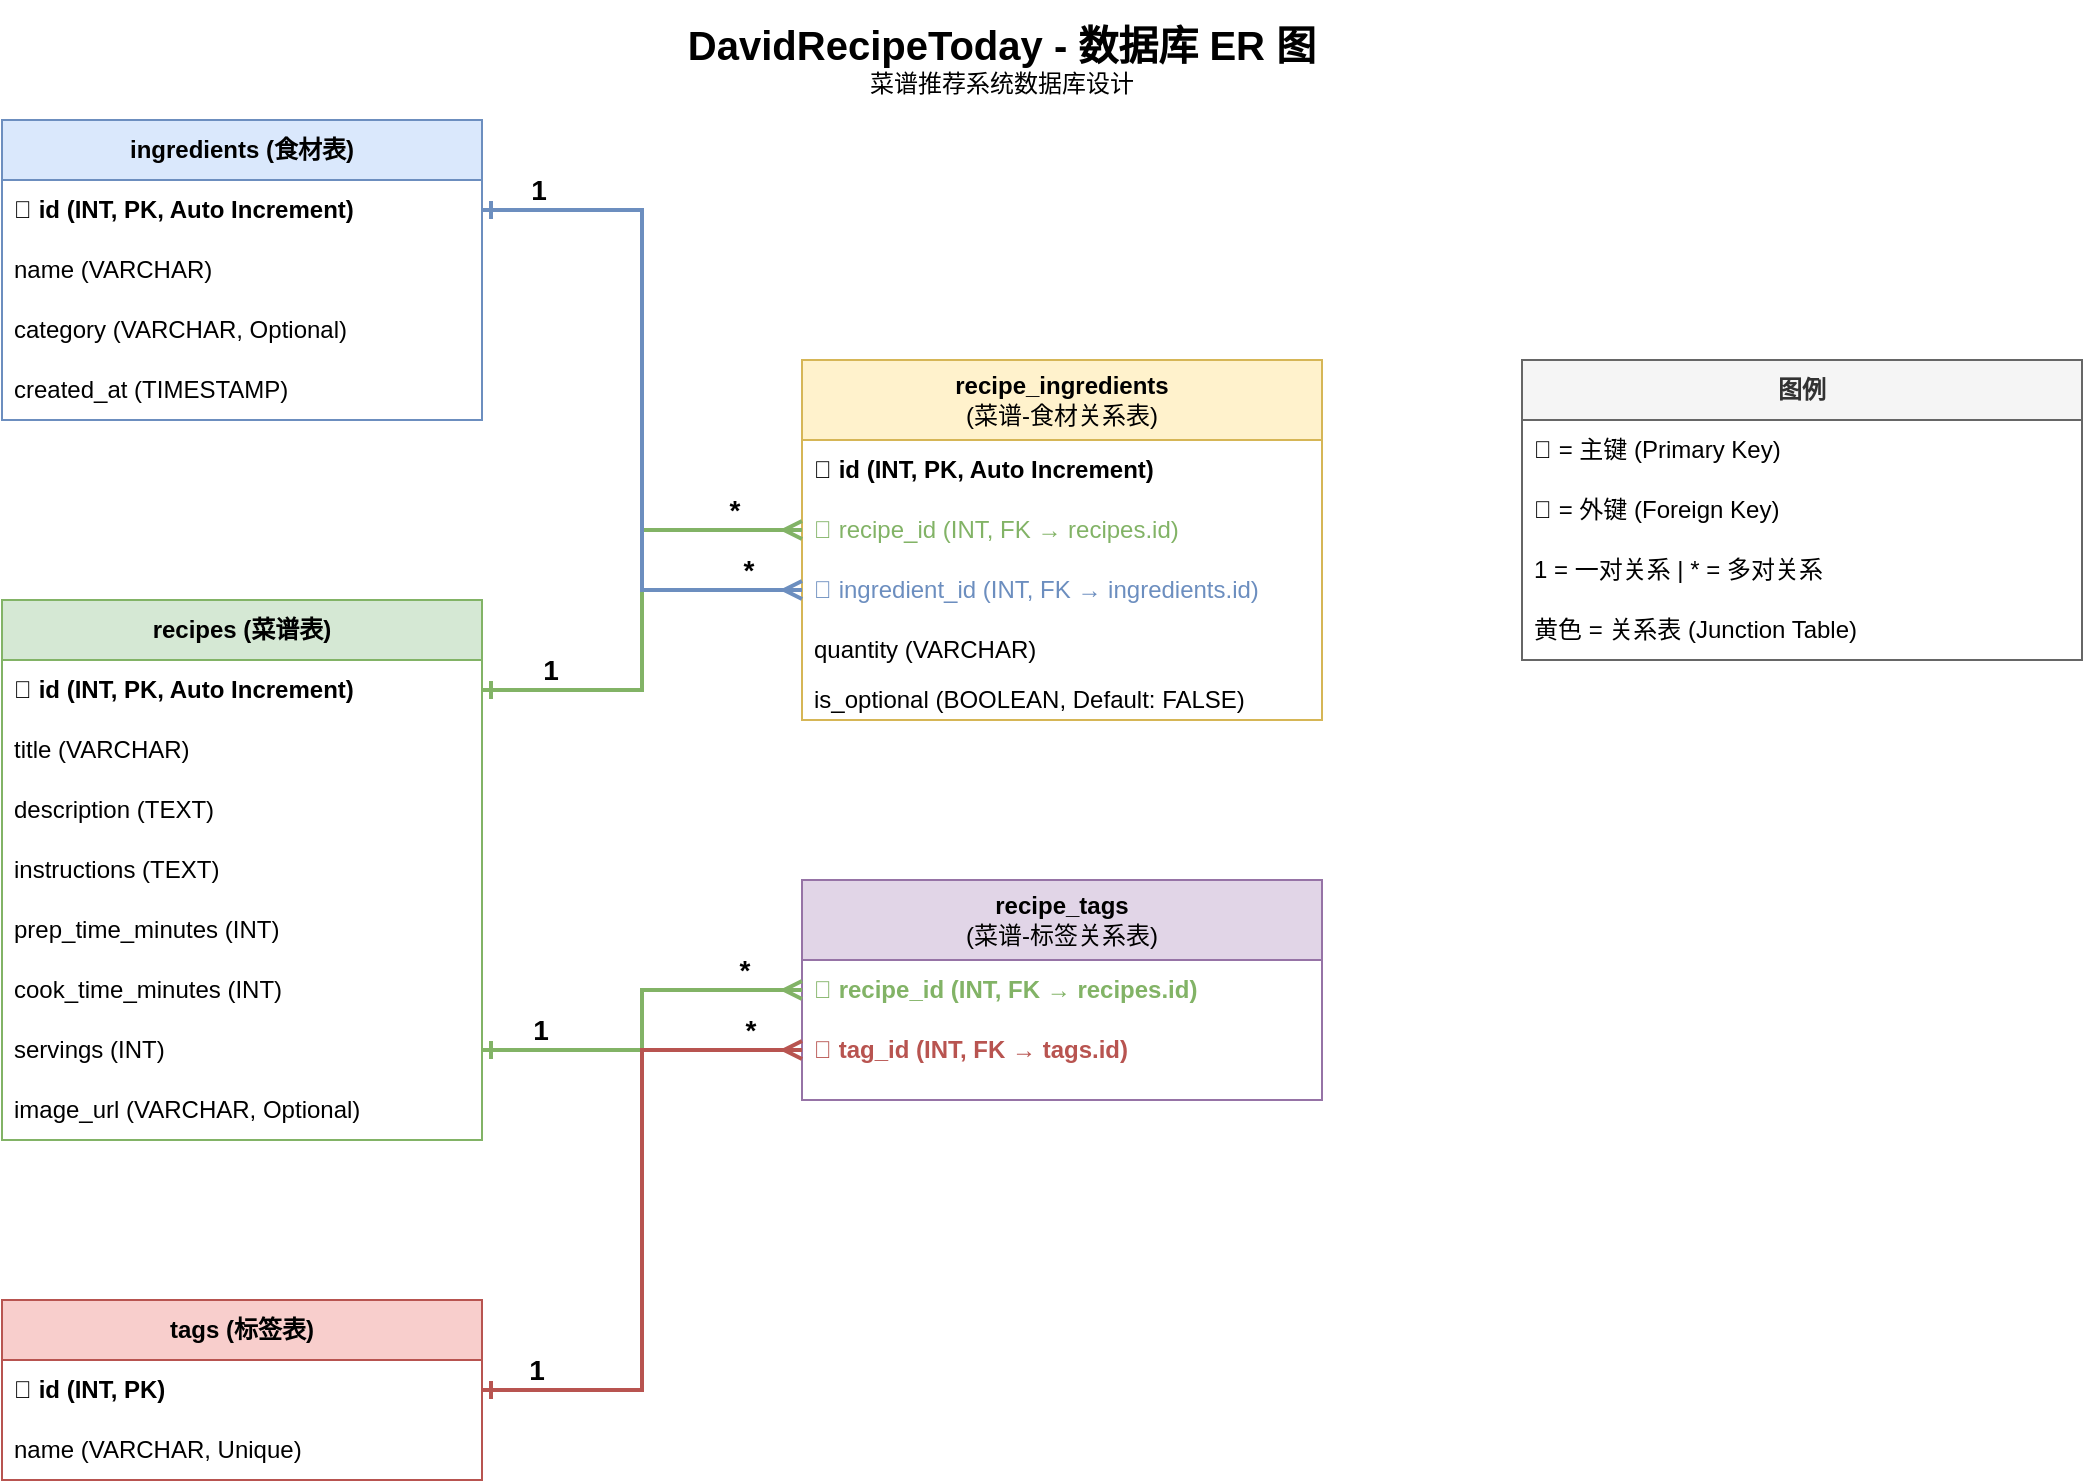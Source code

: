 <mxfile version="28.2.5">
  <diagram name="Database ER Diagram" id="recipe-database-erd">
    <mxGraphModel dx="1301" dy="896" grid="1" gridSize="10" guides="1" tooltips="1" connect="1" arrows="1" fold="1" page="1" pageScale="1" pageWidth="1169" pageHeight="827" math="0" shadow="0">
      <root>
        <mxCell id="0" />
        <mxCell id="1" parent="0" />
        <mxCell id="ingredients" value="&lt;b&gt;ingredients (食材表)&lt;/b&gt;" style="swimlane;fontStyle=0;childLayout=stackLayout;horizontal=1;startSize=30;horizontalStack=0;resizeParent=1;resizeParentMax=0;resizeLast=0;collapsible=1;marginBottom=0;whiteSpace=wrap;html=1;fillColor=#dae8fc;strokeColor=#6c8ebf;" parent="1" vertex="1">
          <mxGeometry x="80" y="80" width="240" height="150" as="geometry">
            <mxRectangle x="80" y="80" width="150" height="30" as="alternateBounds" />
          </mxGeometry>
        </mxCell>
        <mxCell id="ingredients-1" value="🔑 id (INT, PK, Auto Increment)" style="text;strokeColor=none;fillColor=none;align=left;verticalAlign=middle;spacingLeft=4;spacingRight=4;overflow=hidden;points=[[0,0.5],[1,0.5]];portConstraint=eastwest;rotatable=0;whiteSpace=wrap;html=1;fontStyle=1" parent="ingredients" vertex="1">
          <mxGeometry y="30" width="240" height="30" as="geometry" />
        </mxCell>
        <mxCell id="ingredients-2" value="name (VARCHAR)" style="text;strokeColor=none;fillColor=none;align=left;verticalAlign=middle;spacingLeft=4;spacingRight=4;overflow=hidden;points=[[0,0.5],[1,0.5]];portConstraint=eastwest;rotatable=0;whiteSpace=wrap;html=1;" parent="ingredients" vertex="1">
          <mxGeometry y="60" width="240" height="30" as="geometry" />
        </mxCell>
        <mxCell id="ingredients-3" value="category (VARCHAR, Optional)" style="text;strokeColor=none;fillColor=none;align=left;verticalAlign=middle;spacingLeft=4;spacingRight=4;overflow=hidden;points=[[0,0.5],[1,0.5]];portConstraint=eastwest;rotatable=0;whiteSpace=wrap;html=1;" parent="ingredients" vertex="1">
          <mxGeometry y="90" width="240" height="30" as="geometry" />
        </mxCell>
        <mxCell id="ingredients-4" value="created_at (TIMESTAMP)" style="text;strokeColor=none;fillColor=none;align=left;verticalAlign=middle;spacingLeft=4;spacingRight=4;overflow=hidden;points=[[0,0.5],[1,0.5]];portConstraint=eastwest;rotatable=0;whiteSpace=wrap;html=1;" parent="ingredients" vertex="1">
          <mxGeometry y="120" width="240" height="30" as="geometry" />
        </mxCell>
        <mxCell id="recipes" value="&lt;b&gt;recipes (菜谱表)&lt;/b&gt;" style="swimlane;fontStyle=0;childLayout=stackLayout;horizontal=1;startSize=30;horizontalStack=0;resizeParent=1;resizeParentMax=0;resizeLast=0;collapsible=1;marginBottom=0;whiteSpace=wrap;html=1;fillColor=#d5e8d4;strokeColor=#82b366;" parent="1" vertex="1">
          <mxGeometry x="80" y="320" width="240" height="270" as="geometry" />
        </mxCell>
        <mxCell id="recipes-1" value="🔑 id (INT, PK, Auto Increment)" style="text;strokeColor=none;fillColor=none;align=left;verticalAlign=middle;spacingLeft=4;spacingRight=4;overflow=hidden;points=[[0,0.5],[1,0.5]];portConstraint=eastwest;rotatable=0;whiteSpace=wrap;html=1;fontStyle=1" parent="recipes" vertex="1">
          <mxGeometry y="30" width="240" height="30" as="geometry" />
        </mxCell>
        <mxCell id="recipes-2" value="title (VARCHAR)" style="text;strokeColor=none;fillColor=none;align=left;verticalAlign=middle;spacingLeft=4;spacingRight=4;overflow=hidden;points=[[0,0.5],[1,0.5]];portConstraint=eastwest;rotatable=0;whiteSpace=wrap;html=1;" parent="recipes" vertex="1">
          <mxGeometry y="60" width="240" height="30" as="geometry" />
        </mxCell>
        <mxCell id="recipes-3" value="description (TEXT)" style="text;strokeColor=none;fillColor=none;align=left;verticalAlign=middle;spacingLeft=4;spacingRight=4;overflow=hidden;points=[[0,0.5],[1,0.5]];portConstraint=eastwest;rotatable=0;whiteSpace=wrap;html=1;" parent="recipes" vertex="1">
          <mxGeometry y="90" width="240" height="30" as="geometry" />
        </mxCell>
        <mxCell id="recipes-4" value="instructions (TEXT)" style="text;strokeColor=none;fillColor=none;align=left;verticalAlign=middle;spacingLeft=4;spacingRight=4;overflow=hidden;points=[[0,0.5],[1,0.5]];portConstraint=eastwest;rotatable=0;whiteSpace=wrap;html=1;" parent="recipes" vertex="1">
          <mxGeometry y="120" width="240" height="30" as="geometry" />
        </mxCell>
        <mxCell id="recipes-5" value="prep_time_minutes (INT)" style="text;strokeColor=none;fillColor=none;align=left;verticalAlign=middle;spacingLeft=4;spacingRight=4;overflow=hidden;points=[[0,0.5],[1,0.5]];portConstraint=eastwest;rotatable=0;whiteSpace=wrap;html=1;" parent="recipes" vertex="1">
          <mxGeometry y="150" width="240" height="30" as="geometry" />
        </mxCell>
        <mxCell id="recipes-6" value="cook_time_minutes (INT)" style="text;strokeColor=none;fillColor=none;align=left;verticalAlign=middle;spacingLeft=4;spacingRight=4;overflow=hidden;points=[[0,0.5],[1,0.5]];portConstraint=eastwest;rotatable=0;whiteSpace=wrap;html=1;" parent="recipes" vertex="1">
          <mxGeometry y="180" width="240" height="30" as="geometry" />
        </mxCell>
        <mxCell id="recipes-7" value="servings (INT)" style="text;strokeColor=none;fillColor=none;align=left;verticalAlign=middle;spacingLeft=4;spacingRight=4;overflow=hidden;points=[[0,0.5],[1,0.5]];portConstraint=eastwest;rotatable=0;whiteSpace=wrap;html=1;" parent="recipes" vertex="1">
          <mxGeometry y="210" width="240" height="30" as="geometry" />
        </mxCell>
        <mxCell id="recipes-8" value="image_url (VARCHAR, Optional)" style="text;strokeColor=none;fillColor=none;align=left;verticalAlign=middle;spacingLeft=4;spacingRight=4;overflow=hidden;points=[[0,0.5],[1,0.5]];portConstraint=eastwest;rotatable=0;whiteSpace=wrap;html=1;" parent="recipes" vertex="1">
          <mxGeometry y="240" width="240" height="30" as="geometry" />
        </mxCell>
        <mxCell id="recipe_ingredients" value="&lt;b&gt;recipe_ingredients&lt;/b&gt;&lt;br&gt;(菜谱-食材关系表)" style="swimlane;fontStyle=0;childLayout=stackLayout;horizontal=1;startSize=40;horizontalStack=0;resizeParent=1;resizeParentMax=0;resizeLast=0;collapsible=1;marginBottom=0;whiteSpace=wrap;html=1;fillColor=#fff2cc;strokeColor=#d6b656;" parent="1" vertex="1">
          <mxGeometry x="480" y="200" width="260" height="180" as="geometry" />
        </mxCell>
        <mxCell id="recipe_ingredients-1" value="🔑 id (INT, PK, Auto Increment)" style="text;strokeColor=none;fillColor=none;align=left;verticalAlign=middle;spacingLeft=4;spacingRight=4;overflow=hidden;points=[[0,0.5],[1,0.5]];portConstraint=eastwest;rotatable=0;whiteSpace=wrap;html=1;fontStyle=1" parent="recipe_ingredients" vertex="1">
          <mxGeometry y="40" width="260" height="30" as="geometry" />
        </mxCell>
        <mxCell id="recipe_ingredients-2" value="🔗 recipe_id (INT, FK → recipes.id)" style="text;strokeColor=none;fillColor=none;align=left;verticalAlign=middle;spacingLeft=4;spacingRight=4;overflow=hidden;points=[[0,0.5],[1,0.5]];portConstraint=eastwest;rotatable=0;whiteSpace=wrap;html=1;fontColor=#82b366;" parent="recipe_ingredients" vertex="1">
          <mxGeometry y="70" width="260" height="30" as="geometry" />
        </mxCell>
        <mxCell id="recipe_ingredients-3" value="🔗 ingredient_id (INT, FK → ingredients.id)" style="text;strokeColor=none;fillColor=none;align=left;verticalAlign=middle;spacingLeft=4;spacingRight=4;overflow=hidden;points=[[0,0.5],[1,0.5]];portConstraint=eastwest;rotatable=0;whiteSpace=wrap;html=1;fontColor=#6c8ebf;" parent="recipe_ingredients" vertex="1">
          <mxGeometry y="100" width="260" height="30" as="geometry" />
        </mxCell>
        <mxCell id="recipe_ingredients-4" value="quantity (VARCHAR)" style="text;strokeColor=none;fillColor=none;align=left;verticalAlign=middle;spacingLeft=4;spacingRight=4;overflow=hidden;points=[[0,0.5],[1,0.5]];portConstraint=eastwest;rotatable=0;whiteSpace=wrap;html=1;" parent="recipe_ingredients" vertex="1">
          <mxGeometry y="130" width="260" height="30" as="geometry" />
        </mxCell>
        <mxCell id="recipe_ingredients-5" value="is_optional (BOOLEAN, Default: FALSE)" style="text;strokeColor=none;fillColor=none;align=left;verticalAlign=middle;spacingLeft=4;spacingRight=4;overflow=hidden;points=[[0,0.5],[1,0.5]];portConstraint=eastwest;rotatable=0;whiteSpace=wrap;html=1;" parent="recipe_ingredients" vertex="1">
          <mxGeometry y="160" width="260" height="20" as="geometry" />
        </mxCell>
        <mxCell id="tags" value="&lt;b&gt;tags (标签表)&lt;/b&gt;" style="swimlane;fontStyle=0;childLayout=stackLayout;horizontal=1;startSize=30;horizontalStack=0;resizeParent=1;resizeParentMax=0;resizeLast=0;collapsible=1;marginBottom=0;whiteSpace=wrap;html=1;fillColor=#f8cecc;strokeColor=#b85450;" parent="1" vertex="1">
          <mxGeometry x="80" y="670" width="240" height="90" as="geometry" />
        </mxCell>
        <mxCell id="tags-1" value="🔑 id (INT, PK)" style="text;strokeColor=none;fillColor=none;align=left;verticalAlign=middle;spacingLeft=4;spacingRight=4;overflow=hidden;points=[[0,0.5],[1,0.5]];portConstraint=eastwest;rotatable=0;whiteSpace=wrap;html=1;fontStyle=1" parent="tags" vertex="1">
          <mxGeometry y="30" width="240" height="30" as="geometry" />
        </mxCell>
        <mxCell id="tags-2" value="name (VARCHAR, Unique)" style="text;strokeColor=none;fillColor=none;align=left;verticalAlign=middle;spacingLeft=4;spacingRight=4;overflow=hidden;points=[[0,0.5],[1,0.5]];portConstraint=eastwest;rotatable=0;whiteSpace=wrap;html=1;" parent="tags" vertex="1">
          <mxGeometry y="60" width="240" height="30" as="geometry" />
        </mxCell>
        <mxCell id="recipe_tags" value="&lt;b&gt;recipe_tags&lt;/b&gt;&lt;br&gt;(菜谱-标签关系表)" style="swimlane;fontStyle=0;childLayout=stackLayout;horizontal=1;startSize=40;horizontalStack=0;resizeParent=1;resizeParentMax=0;resizeLast=0;collapsible=1;marginBottom=0;whiteSpace=wrap;html=1;fillColor=#e1d5e7;strokeColor=#9673a6;" parent="1" vertex="1">
          <mxGeometry x="480" y="460" width="260" height="110" as="geometry" />
        </mxCell>
        <mxCell id="recipe_tags-1" value="🔗 recipe_id (INT, FK → recipes.id)" style="text;strokeColor=none;fillColor=none;align=left;verticalAlign=middle;spacingLeft=4;spacingRight=4;overflow=hidden;points=[[0,0.5],[1,0.5]];portConstraint=eastwest;rotatable=0;whiteSpace=wrap;html=1;fontColor=#82b366;fontStyle=1" parent="recipe_tags" vertex="1">
          <mxGeometry y="40" width="260" height="30" as="geometry" />
        </mxCell>
        <mxCell id="recipe_tags-2" value="🔗 tag_id (INT, FK → tags.id)" style="text;strokeColor=none;fillColor=none;align=left;verticalAlign=middle;spacingLeft=4;spacingRight=4;overflow=hidden;points=[[0,0.5],[1,0.5]];portConstraint=eastwest;rotatable=0;whiteSpace=wrap;html=1;fontColor=#b85450;fontStyle=1" parent="recipe_tags" vertex="1">
          <mxGeometry y="70" width="260" height="30" as="geometry" />
        </mxCell>
        <mxCell id="rel-recipes-recipe_ingredients" style="edgeStyle=orthogonalEdgeStyle;rounded=0;orthogonalLoop=1;jettySize=auto;html=1;exitX=1;exitY=0.5;exitDx=0;exitDy=0;entryX=0;entryY=0.5;entryDx=0;entryDy=0;endArrow=ERmany;endFill=0;startArrow=ERone;startFill=0;strokeWidth=2;strokeColor=#82b366;" parent="1" source="recipes-1" target="recipe_ingredients-2" edge="1">
          <mxGeometry relative="1" as="geometry" />
        </mxCell>
        <mxCell id="rel-recipes-recipe_ingredients-label" value="1" style="edgeLabel;html=1;align=center;verticalAlign=middle;resizable=0;points=[];fontStyle=1;fontSize=14;" parent="rel-recipes-recipe_ingredients" vertex="1" connectable="0">
          <mxGeometry x="-0.8" y="2" relative="1" as="geometry">
            <mxPoint x="10" y="-8" as="offset" />
          </mxGeometry>
        </mxCell>
        <mxCell id="rel-recipes-recipe_ingredients-label2" value="*" style="edgeLabel;html=1;align=center;verticalAlign=middle;resizable=0;points=[];fontStyle=1;fontSize=14;" parent="rel-recipes-recipe_ingredients" vertex="1" connectable="0">
          <mxGeometry x="0.8" y="2" relative="1" as="geometry">
            <mxPoint x="-10" y="-8" as="offset" />
          </mxGeometry>
        </mxCell>
        <mxCell id="rel-ingredients-recipe_ingredients" style="edgeStyle=orthogonalEdgeStyle;rounded=0;orthogonalLoop=1;jettySize=auto;html=1;exitX=1;exitY=0.5;exitDx=0;exitDy=0;entryX=0;entryY=0.5;entryDx=0;entryDy=0;endArrow=ERmany;endFill=0;startArrow=ERone;startFill=0;strokeWidth=2;strokeColor=#6c8ebf;" parent="1" source="ingredients-1" target="recipe_ingredients-3" edge="1">
          <mxGeometry relative="1" as="geometry">
            <Array as="points">
              <mxPoint x="400" y="125" />
              <mxPoint x="400" y="315" />
            </Array>
          </mxGeometry>
        </mxCell>
        <mxCell id="rel-ingredients-recipe_ingredients-label" value="1" style="edgeLabel;html=1;align=center;verticalAlign=middle;resizable=0;points=[];fontStyle=1;fontSize=14;" parent="rel-ingredients-recipe_ingredients" vertex="1" connectable="0">
          <mxGeometry x="-0.9" y="2" relative="1" as="geometry">
            <mxPoint x="10" y="-8" as="offset" />
          </mxGeometry>
        </mxCell>
        <mxCell id="rel-ingredients-recipe_ingredients-label2" value="*" style="edgeLabel;html=1;align=center;verticalAlign=middle;resizable=0;points=[];fontStyle=1;fontSize=14;" parent="rel-ingredients-recipe_ingredients" vertex="1" connectable="0">
          <mxGeometry x="0.9" y="2" relative="1" as="geometry">
            <mxPoint x="-10" y="-8" as="offset" />
          </mxGeometry>
        </mxCell>
        <mxCell id="rel-recipes-recipe_tags" style="edgeStyle=orthogonalEdgeStyle;rounded=0;orthogonalLoop=1;jettySize=auto;html=1;exitX=1;exitY=0.5;exitDx=0;exitDy=0;entryX=0;entryY=0.5;entryDx=0;entryDy=0;endArrow=ERmany;endFill=0;startArrow=ERone;startFill=0;strokeWidth=2;strokeColor=#82b366;" parent="1" source="recipes-7" target="recipe_tags-1" edge="1">
          <mxGeometry relative="1" as="geometry" />
        </mxCell>
        <mxCell id="rel-recipes-recipe_tags-label" value="1" style="edgeLabel;html=1;align=center;verticalAlign=middle;resizable=0;points=[];fontStyle=1;fontSize=14;" parent="rel-recipes-recipe_tags" vertex="1" connectable="0">
          <mxGeometry x="-0.8" y="2" relative="1" as="geometry">
            <mxPoint x="10" y="-8" as="offset" />
          </mxGeometry>
        </mxCell>
        <mxCell id="rel-recipes-recipe_tags-label2" value="*" style="edgeLabel;html=1;align=center;verticalAlign=middle;resizable=0;points=[];fontStyle=1;fontSize=14;" parent="rel-recipes-recipe_tags" vertex="1" connectable="0">
          <mxGeometry x="0.8" y="2" relative="1" as="geometry">
            <mxPoint x="-10" y="-8" as="offset" />
          </mxGeometry>
        </mxCell>
        <mxCell id="rel-tags-recipe_tags" style="edgeStyle=orthogonalEdgeStyle;rounded=0;orthogonalLoop=1;jettySize=auto;html=1;exitX=1;exitY=0.5;exitDx=0;exitDy=0;entryX=0;entryY=0.5;entryDx=0;entryDy=0;endArrow=ERmany;endFill=0;startArrow=ERone;startFill=0;strokeWidth=2;strokeColor=#b85450;" parent="1" source="tags-1" target="recipe_tags-2" edge="1">
          <mxGeometry relative="1" as="geometry">
            <Array as="points">
              <mxPoint x="400" y="715" />
              <mxPoint x="400" y="545" />
            </Array>
          </mxGeometry>
        </mxCell>
        <mxCell id="rel-tags-recipe_tags-label" value="1" style="edgeLabel;html=1;align=center;verticalAlign=middle;resizable=0;points=[];fontStyle=1;fontSize=14;" parent="rel-tags-recipe_tags" vertex="1" connectable="0">
          <mxGeometry x="-0.9" y="2" relative="1" as="geometry">
            <mxPoint x="10" y="-8" as="offset" />
          </mxGeometry>
        </mxCell>
        <mxCell id="rel-tags-recipe_tags-label2" value="*" style="edgeLabel;html=1;align=center;verticalAlign=middle;resizable=0;points=[];fontStyle=1;fontSize=14;" parent="rel-tags-recipe_tags" vertex="1" connectable="0">
          <mxGeometry x="0.9" y="2" relative="1" as="geometry">
            <mxPoint x="-10" y="-8" as="offset" />
          </mxGeometry>
        </mxCell>
        <mxCell id="title" value="&lt;b&gt;&lt;font style=&quot;font-size: 20px;&quot;&gt;DavidRecipeToday - 数据库 ER 图&lt;/font&gt;&lt;/b&gt;&lt;br&gt;&lt;font style=&quot;font-size: 12px;&quot;&gt;菜谱推荐系统数据库设计&lt;/font&gt;" style="text;html=1;strokeColor=none;fillColor=none;align=center;verticalAlign=middle;whiteSpace=wrap;rounded=0;" parent="1" vertex="1">
          <mxGeometry x="400" y="20" width="360" height="60" as="geometry" />
        </mxCell>
        <mxCell id="legend" value="&lt;b&gt;图例&lt;/b&gt;" style="swimlane;fontStyle=0;childLayout=stackLayout;horizontal=1;startSize=30;horizontalStack=0;resizeParent=1;resizeParentMax=0;resizeLast=0;collapsible=1;marginBottom=0;whiteSpace=wrap;html=1;fillColor=#f5f5f5;strokeColor=#666666;fontColor=#333333;" parent="1" vertex="1">
          <mxGeometry x="840" y="200" width="280" height="150" as="geometry" />
        </mxCell>
        <mxCell id="legend-1" value="🔑 = 主键 (Primary Key)" style="text;strokeColor=none;fillColor=none;align=left;verticalAlign=middle;spacingLeft=4;spacingRight=4;overflow=hidden;points=[[0,0.5],[1,0.5]];portConstraint=eastwest;rotatable=0;whiteSpace=wrap;html=1;" parent="legend" vertex="1">
          <mxGeometry y="30" width="280" height="30" as="geometry" />
        </mxCell>
        <mxCell id="legend-2" value="🔗 = 外键 (Foreign Key)" style="text;strokeColor=none;fillColor=none;align=left;verticalAlign=middle;spacingLeft=4;spacingRight=4;overflow=hidden;points=[[0,0.5],[1,0.5]];portConstraint=eastwest;rotatable=0;whiteSpace=wrap;html=1;" parent="legend" vertex="1">
          <mxGeometry y="60" width="280" height="30" as="geometry" />
        </mxCell>
        <mxCell id="legend-3" value="1 = 一对关系  |  * = 多对关系" style="text;strokeColor=none;fillColor=none;align=left;verticalAlign=middle;spacingLeft=4;spacingRight=4;overflow=hidden;points=[[0,0.5],[1,0.5]];portConstraint=eastwest;rotatable=0;whiteSpace=wrap;html=1;" parent="legend" vertex="1">
          <mxGeometry y="90" width="280" height="30" as="geometry" />
        </mxCell>
        <mxCell id="legend-4" value="黄色 = 关系表 (Junction Table)" style="text;strokeColor=none;fillColor=none;align=left;verticalAlign=middle;spacingLeft=4;spacingRight=4;overflow=hidden;points=[[0,0.5],[1,0.5]];portConstraint=eastwest;rotatable=0;whiteSpace=wrap;html=1;" parent="legend" vertex="1">
          <mxGeometry y="120" width="280" height="30" as="geometry" />
        </mxCell>
      </root>
    </mxGraphModel>
  </diagram>
</mxfile>
